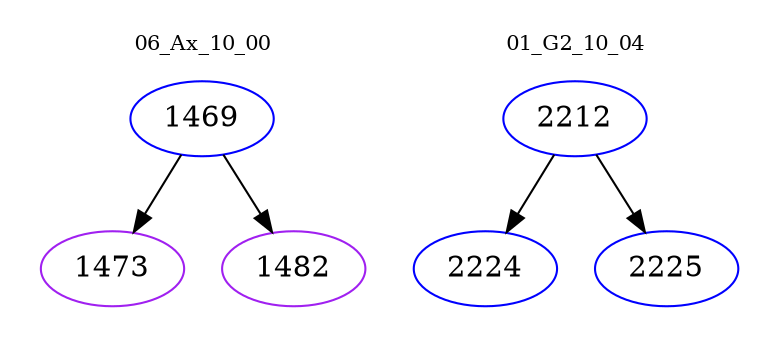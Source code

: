 digraph{
subgraph cluster_0 {
color = white
label = "06_Ax_10_00";
fontsize=10;
T0_1469 [label="1469", color="blue"]
T0_1469 -> T0_1473 [color="black"]
T0_1473 [label="1473", color="purple"]
T0_1469 -> T0_1482 [color="black"]
T0_1482 [label="1482", color="purple"]
}
subgraph cluster_1 {
color = white
label = "01_G2_10_04";
fontsize=10;
T1_2212 [label="2212", color="blue"]
T1_2212 -> T1_2224 [color="black"]
T1_2224 [label="2224", color="blue"]
T1_2212 -> T1_2225 [color="black"]
T1_2225 [label="2225", color="blue"]
}
}
